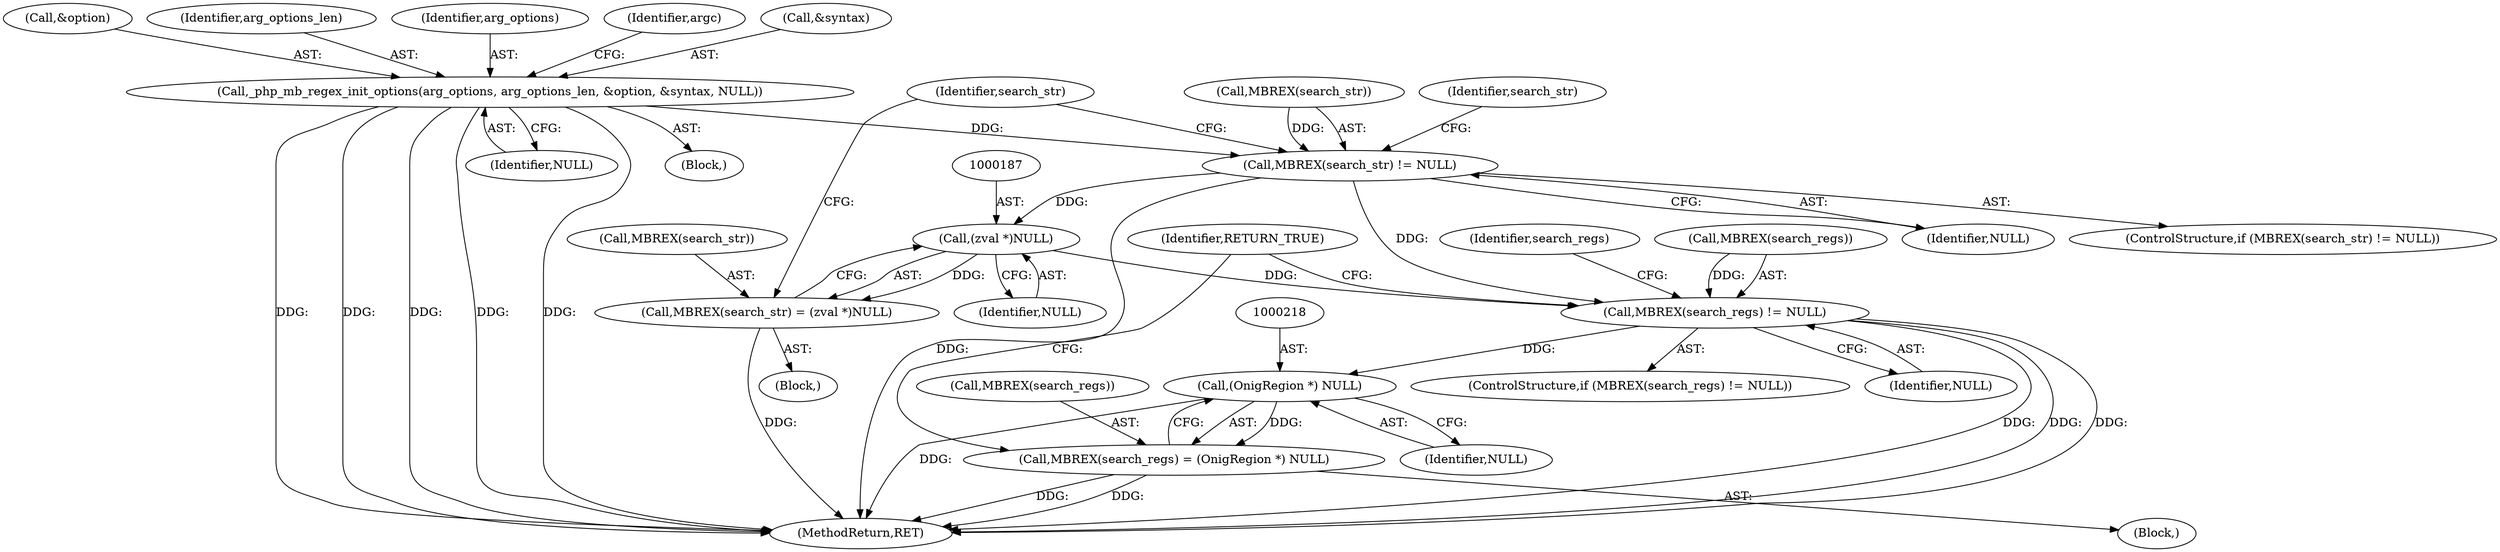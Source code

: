 digraph "0_php-src_5b597a2e5b28e2d5a52fc1be13f425f08f47cb62?w=1_0@pointer" {
"1000158" [label="(Call,_php_mb_regex_init_options(arg_options, arg_options_len, &option, &syntax, NULL))"];
"1000174" [label="(Call,MBREX(search_str) != NULL)"];
"1000186" [label="(Call,(zval *)NULL)"];
"1000183" [label="(Call,MBREX(search_str) = (zval *)NULL)"];
"1000205" [label="(Call,MBREX(search_regs) != NULL)"];
"1000217" [label="(Call,(OnigRegion *) NULL)"];
"1000214" [label="(Call,MBREX(search_regs) = (OnigRegion *) NULL)"];
"1000182" [label="(Identifier,search_str)"];
"1000188" [label="(Identifier,NULL)"];
"1000175" [label="(Call,MBREX(search_str))"];
"1000220" [label="(Identifier,RETURN_TRUE)"];
"1000221" [label="(MethodReturn,RET)"];
"1000191" [label="(Identifier,search_str)"];
"1000186" [label="(Call,(zval *)NULL)"];
"1000177" [label="(Identifier,NULL)"];
"1000212" [label="(Identifier,search_regs)"];
"1000215" [label="(Call,MBREX(search_regs))"];
"1000205" [label="(Call,MBREX(search_regs) != NULL)"];
"1000206" [label="(Call,MBREX(search_regs))"];
"1000204" [label="(ControlStructure,if (MBREX(search_regs) != NULL))"];
"1000165" [label="(Identifier,NULL)"];
"1000184" [label="(Call,MBREX(search_str))"];
"1000161" [label="(Call,&option)"];
"1000219" [label="(Identifier,NULL)"];
"1000160" [label="(Identifier,arg_options_len)"];
"1000214" [label="(Call,MBREX(search_regs) = (OnigRegion *) NULL)"];
"1000183" [label="(Call,MBREX(search_str) = (zval *)NULL)"];
"1000178" [label="(Block,)"];
"1000217" [label="(Call,(OnigRegion *) NULL)"];
"1000159" [label="(Identifier,arg_options)"];
"1000168" [label="(Identifier,argc)"];
"1000163" [label="(Call,&syntax)"];
"1000154" [label="(Block,)"];
"1000174" [label="(Call,MBREX(search_str) != NULL)"];
"1000173" [label="(ControlStructure,if (MBREX(search_str) != NULL))"];
"1000209" [label="(Block,)"];
"1000158" [label="(Call,_php_mb_regex_init_options(arg_options, arg_options_len, &option, &syntax, NULL))"];
"1000208" [label="(Identifier,NULL)"];
"1000158" -> "1000154"  [label="AST: "];
"1000158" -> "1000165"  [label="CFG: "];
"1000159" -> "1000158"  [label="AST: "];
"1000160" -> "1000158"  [label="AST: "];
"1000161" -> "1000158"  [label="AST: "];
"1000163" -> "1000158"  [label="AST: "];
"1000165" -> "1000158"  [label="AST: "];
"1000168" -> "1000158"  [label="CFG: "];
"1000158" -> "1000221"  [label="DDG: "];
"1000158" -> "1000221"  [label="DDG: "];
"1000158" -> "1000221"  [label="DDG: "];
"1000158" -> "1000221"  [label="DDG: "];
"1000158" -> "1000221"  [label="DDG: "];
"1000158" -> "1000174"  [label="DDG: "];
"1000174" -> "1000173"  [label="AST: "];
"1000174" -> "1000177"  [label="CFG: "];
"1000175" -> "1000174"  [label="AST: "];
"1000177" -> "1000174"  [label="AST: "];
"1000182" -> "1000174"  [label="CFG: "];
"1000191" -> "1000174"  [label="CFG: "];
"1000174" -> "1000221"  [label="DDG: "];
"1000175" -> "1000174"  [label="DDG: "];
"1000174" -> "1000186"  [label="DDG: "];
"1000174" -> "1000205"  [label="DDG: "];
"1000186" -> "1000183"  [label="AST: "];
"1000186" -> "1000188"  [label="CFG: "];
"1000187" -> "1000186"  [label="AST: "];
"1000188" -> "1000186"  [label="AST: "];
"1000183" -> "1000186"  [label="CFG: "];
"1000186" -> "1000183"  [label="DDG: "];
"1000186" -> "1000205"  [label="DDG: "];
"1000183" -> "1000178"  [label="AST: "];
"1000184" -> "1000183"  [label="AST: "];
"1000191" -> "1000183"  [label="CFG: "];
"1000183" -> "1000221"  [label="DDG: "];
"1000205" -> "1000204"  [label="AST: "];
"1000205" -> "1000208"  [label="CFG: "];
"1000206" -> "1000205"  [label="AST: "];
"1000208" -> "1000205"  [label="AST: "];
"1000212" -> "1000205"  [label="CFG: "];
"1000220" -> "1000205"  [label="CFG: "];
"1000205" -> "1000221"  [label="DDG: "];
"1000205" -> "1000221"  [label="DDG: "];
"1000205" -> "1000221"  [label="DDG: "];
"1000206" -> "1000205"  [label="DDG: "];
"1000205" -> "1000217"  [label="DDG: "];
"1000217" -> "1000214"  [label="AST: "];
"1000217" -> "1000219"  [label="CFG: "];
"1000218" -> "1000217"  [label="AST: "];
"1000219" -> "1000217"  [label="AST: "];
"1000214" -> "1000217"  [label="CFG: "];
"1000217" -> "1000221"  [label="DDG: "];
"1000217" -> "1000214"  [label="DDG: "];
"1000214" -> "1000209"  [label="AST: "];
"1000215" -> "1000214"  [label="AST: "];
"1000220" -> "1000214"  [label="CFG: "];
"1000214" -> "1000221"  [label="DDG: "];
"1000214" -> "1000221"  [label="DDG: "];
}
